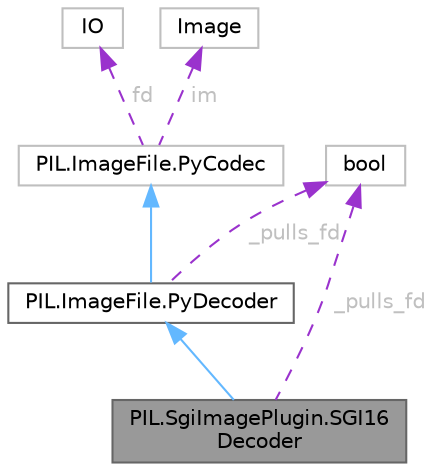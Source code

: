 digraph "PIL.SgiImagePlugin.SGI16Decoder"
{
 // LATEX_PDF_SIZE
  bgcolor="transparent";
  edge [fontname=Helvetica,fontsize=10,labelfontname=Helvetica,labelfontsize=10];
  node [fontname=Helvetica,fontsize=10,shape=box,height=0.2,width=0.4];
  Node1 [id="Node000001",label="PIL.SgiImagePlugin.SGI16\lDecoder",height=0.2,width=0.4,color="gray40", fillcolor="grey60", style="filled", fontcolor="black",tooltip=" "];
  Node2 -> Node1 [id="edge1_Node000001_Node000002",dir="back",color="steelblue1",style="solid",tooltip=" "];
  Node2 [id="Node000002",label="PIL.ImageFile.PyDecoder",height=0.2,width=0.4,color="gray40", fillcolor="white", style="filled",URL="$dc/d5b/classPIL_1_1ImageFile_1_1PyDecoder.html",tooltip=" "];
  Node3 -> Node2 [id="edge2_Node000002_Node000003",dir="back",color="steelblue1",style="solid",tooltip=" "];
  Node3 [id="Node000003",label="PIL.ImageFile.PyCodec",height=0.2,width=0.4,color="grey75", fillcolor="white", style="filled",URL="$db/ded/classPIL_1_1ImageFile_1_1PyCodec.html",tooltip=" "];
  Node4 -> Node3 [id="edge3_Node000003_Node000004",dir="back",color="darkorchid3",style="dashed",tooltip=" ",label=" fd",fontcolor="grey" ];
  Node4 [id="Node000004",label="IO",height=0.2,width=0.4,color="grey75", fillcolor="white", style="filled",tooltip=" "];
  Node5 -> Node3 [id="edge4_Node000003_Node000005",dir="back",color="darkorchid3",style="dashed",tooltip=" ",label=" im",fontcolor="grey" ];
  Node5 [id="Node000005",label="Image",height=0.2,width=0.4,color="grey75", fillcolor="white", style="filled",tooltip=" "];
  Node6 -> Node2 [id="edge5_Node000002_Node000006",dir="back",color="darkorchid3",style="dashed",tooltip=" ",label=" _pulls_fd",fontcolor="grey" ];
  Node6 [id="Node000006",label="bool",height=0.2,width=0.4,color="grey75", fillcolor="white", style="filled",tooltip=" "];
  Node6 -> Node1 [id="edge6_Node000001_Node000006",dir="back",color="darkorchid3",style="dashed",tooltip=" ",label=" _pulls_fd",fontcolor="grey" ];
}
